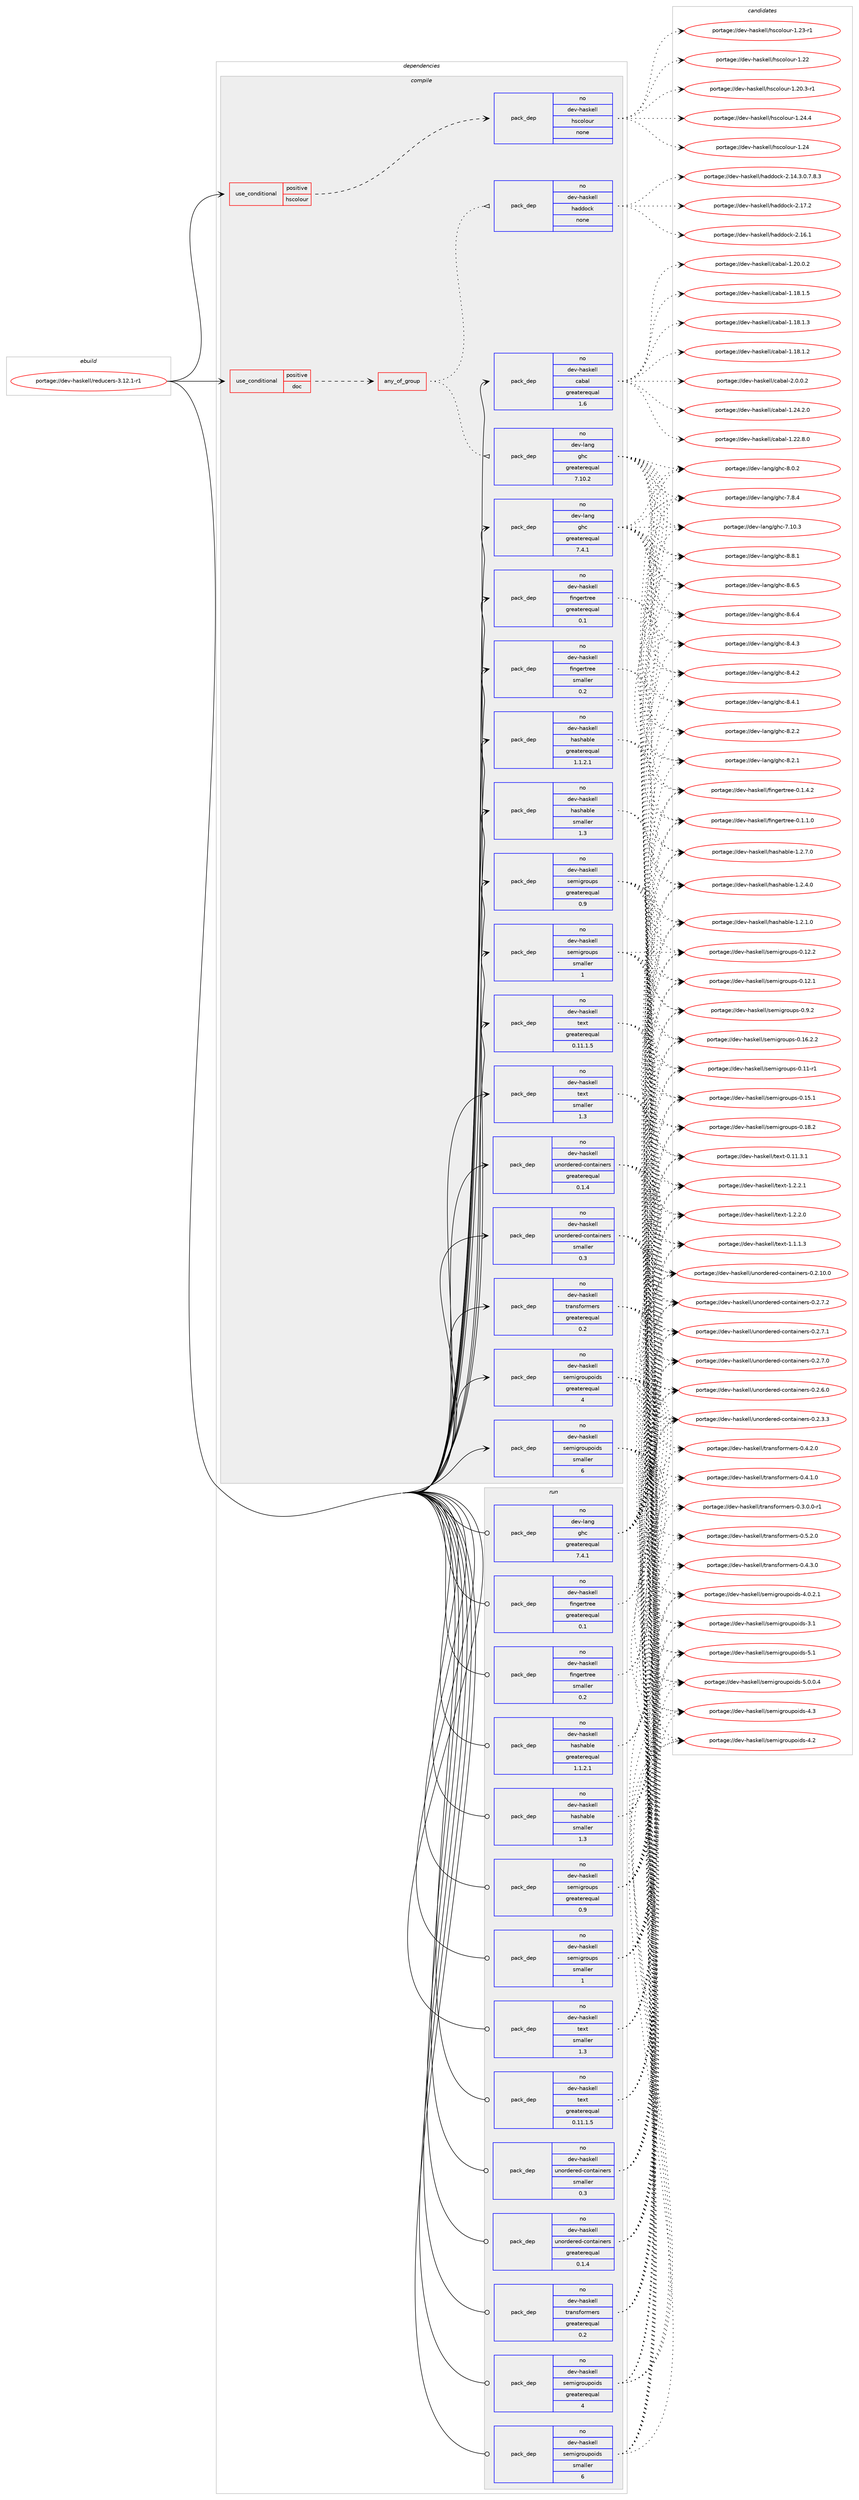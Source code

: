digraph prolog {

# *************
# Graph options
# *************

newrank=true;
concentrate=true;
compound=true;
graph [rankdir=LR,fontname=Helvetica,fontsize=10,ranksep=1.5];#, ranksep=2.5, nodesep=0.2];
edge  [arrowhead=vee];
node  [fontname=Helvetica,fontsize=10];

# **********
# The ebuild
# **********

subgraph cluster_leftcol {
color=gray;
rank=same;
label=<<i>ebuild</i>>;
id [label="portage://dev-haskell/reducers-3.12.1-r1", color=red, width=4, href="../dev-haskell/reducers-3.12.1-r1.svg"];
}

# ****************
# The dependencies
# ****************

subgraph cluster_midcol {
color=gray;
label=<<i>dependencies</i>>;
subgraph cluster_compile {
fillcolor="#eeeeee";
style=filled;
label=<<i>compile</i>>;
subgraph cond132032 {
dependency547064 [label=<<TABLE BORDER="0" CELLBORDER="1" CELLSPACING="0" CELLPADDING="4"><TR><TD ROWSPAN="3" CELLPADDING="10">use_conditional</TD></TR><TR><TD>positive</TD></TR><TR><TD>doc</TD></TR></TABLE>>, shape=none, color=red];
subgraph any5848 {
dependency547065 [label=<<TABLE BORDER="0" CELLBORDER="1" CELLSPACING="0" CELLPADDING="4"><TR><TD CELLPADDING="10">any_of_group</TD></TR></TABLE>>, shape=none, color=red];subgraph pack408947 {
dependency547066 [label=<<TABLE BORDER="0" CELLBORDER="1" CELLSPACING="0" CELLPADDING="4" WIDTH="220"><TR><TD ROWSPAN="6" CELLPADDING="30">pack_dep</TD></TR><TR><TD WIDTH="110">no</TD></TR><TR><TD>dev-haskell</TD></TR><TR><TD>haddock</TD></TR><TR><TD>none</TD></TR><TR><TD></TD></TR></TABLE>>, shape=none, color=blue];
}
dependency547065:e -> dependency547066:w [weight=20,style="dotted",arrowhead="oinv"];
subgraph pack408948 {
dependency547067 [label=<<TABLE BORDER="0" CELLBORDER="1" CELLSPACING="0" CELLPADDING="4" WIDTH="220"><TR><TD ROWSPAN="6" CELLPADDING="30">pack_dep</TD></TR><TR><TD WIDTH="110">no</TD></TR><TR><TD>dev-lang</TD></TR><TR><TD>ghc</TD></TR><TR><TD>greaterequal</TD></TR><TR><TD>7.10.2</TD></TR></TABLE>>, shape=none, color=blue];
}
dependency547065:e -> dependency547067:w [weight=20,style="dotted",arrowhead="oinv"];
}
dependency547064:e -> dependency547065:w [weight=20,style="dashed",arrowhead="vee"];
}
id:e -> dependency547064:w [weight=20,style="solid",arrowhead="vee"];
subgraph cond132033 {
dependency547068 [label=<<TABLE BORDER="0" CELLBORDER="1" CELLSPACING="0" CELLPADDING="4"><TR><TD ROWSPAN="3" CELLPADDING="10">use_conditional</TD></TR><TR><TD>positive</TD></TR><TR><TD>hscolour</TD></TR></TABLE>>, shape=none, color=red];
subgraph pack408949 {
dependency547069 [label=<<TABLE BORDER="0" CELLBORDER="1" CELLSPACING="0" CELLPADDING="4" WIDTH="220"><TR><TD ROWSPAN="6" CELLPADDING="30">pack_dep</TD></TR><TR><TD WIDTH="110">no</TD></TR><TR><TD>dev-haskell</TD></TR><TR><TD>hscolour</TD></TR><TR><TD>none</TD></TR><TR><TD></TD></TR></TABLE>>, shape=none, color=blue];
}
dependency547068:e -> dependency547069:w [weight=20,style="dashed",arrowhead="vee"];
}
id:e -> dependency547068:w [weight=20,style="solid",arrowhead="vee"];
subgraph pack408950 {
dependency547070 [label=<<TABLE BORDER="0" CELLBORDER="1" CELLSPACING="0" CELLPADDING="4" WIDTH="220"><TR><TD ROWSPAN="6" CELLPADDING="30">pack_dep</TD></TR><TR><TD WIDTH="110">no</TD></TR><TR><TD>dev-haskell</TD></TR><TR><TD>cabal</TD></TR><TR><TD>greaterequal</TD></TR><TR><TD>1.6</TD></TR></TABLE>>, shape=none, color=blue];
}
id:e -> dependency547070:w [weight=20,style="solid",arrowhead="vee"];
subgraph pack408951 {
dependency547071 [label=<<TABLE BORDER="0" CELLBORDER="1" CELLSPACING="0" CELLPADDING="4" WIDTH="220"><TR><TD ROWSPAN="6" CELLPADDING="30">pack_dep</TD></TR><TR><TD WIDTH="110">no</TD></TR><TR><TD>dev-haskell</TD></TR><TR><TD>fingertree</TD></TR><TR><TD>greaterequal</TD></TR><TR><TD>0.1</TD></TR></TABLE>>, shape=none, color=blue];
}
id:e -> dependency547071:w [weight=20,style="solid",arrowhead="vee"];
subgraph pack408952 {
dependency547072 [label=<<TABLE BORDER="0" CELLBORDER="1" CELLSPACING="0" CELLPADDING="4" WIDTH="220"><TR><TD ROWSPAN="6" CELLPADDING="30">pack_dep</TD></TR><TR><TD WIDTH="110">no</TD></TR><TR><TD>dev-haskell</TD></TR><TR><TD>fingertree</TD></TR><TR><TD>smaller</TD></TR><TR><TD>0.2</TD></TR></TABLE>>, shape=none, color=blue];
}
id:e -> dependency547072:w [weight=20,style="solid",arrowhead="vee"];
subgraph pack408953 {
dependency547073 [label=<<TABLE BORDER="0" CELLBORDER="1" CELLSPACING="0" CELLPADDING="4" WIDTH="220"><TR><TD ROWSPAN="6" CELLPADDING="30">pack_dep</TD></TR><TR><TD WIDTH="110">no</TD></TR><TR><TD>dev-haskell</TD></TR><TR><TD>hashable</TD></TR><TR><TD>greaterequal</TD></TR><TR><TD>1.1.2.1</TD></TR></TABLE>>, shape=none, color=blue];
}
id:e -> dependency547073:w [weight=20,style="solid",arrowhead="vee"];
subgraph pack408954 {
dependency547074 [label=<<TABLE BORDER="0" CELLBORDER="1" CELLSPACING="0" CELLPADDING="4" WIDTH="220"><TR><TD ROWSPAN="6" CELLPADDING="30">pack_dep</TD></TR><TR><TD WIDTH="110">no</TD></TR><TR><TD>dev-haskell</TD></TR><TR><TD>hashable</TD></TR><TR><TD>smaller</TD></TR><TR><TD>1.3</TD></TR></TABLE>>, shape=none, color=blue];
}
id:e -> dependency547074:w [weight=20,style="solid",arrowhead="vee"];
subgraph pack408955 {
dependency547075 [label=<<TABLE BORDER="0" CELLBORDER="1" CELLSPACING="0" CELLPADDING="4" WIDTH="220"><TR><TD ROWSPAN="6" CELLPADDING="30">pack_dep</TD></TR><TR><TD WIDTH="110">no</TD></TR><TR><TD>dev-haskell</TD></TR><TR><TD>semigroupoids</TD></TR><TR><TD>greaterequal</TD></TR><TR><TD>4</TD></TR></TABLE>>, shape=none, color=blue];
}
id:e -> dependency547075:w [weight=20,style="solid",arrowhead="vee"];
subgraph pack408956 {
dependency547076 [label=<<TABLE BORDER="0" CELLBORDER="1" CELLSPACING="0" CELLPADDING="4" WIDTH="220"><TR><TD ROWSPAN="6" CELLPADDING="30">pack_dep</TD></TR><TR><TD WIDTH="110">no</TD></TR><TR><TD>dev-haskell</TD></TR><TR><TD>semigroupoids</TD></TR><TR><TD>smaller</TD></TR><TR><TD>6</TD></TR></TABLE>>, shape=none, color=blue];
}
id:e -> dependency547076:w [weight=20,style="solid",arrowhead="vee"];
subgraph pack408957 {
dependency547077 [label=<<TABLE BORDER="0" CELLBORDER="1" CELLSPACING="0" CELLPADDING="4" WIDTH="220"><TR><TD ROWSPAN="6" CELLPADDING="30">pack_dep</TD></TR><TR><TD WIDTH="110">no</TD></TR><TR><TD>dev-haskell</TD></TR><TR><TD>semigroups</TD></TR><TR><TD>greaterequal</TD></TR><TR><TD>0.9</TD></TR></TABLE>>, shape=none, color=blue];
}
id:e -> dependency547077:w [weight=20,style="solid",arrowhead="vee"];
subgraph pack408958 {
dependency547078 [label=<<TABLE BORDER="0" CELLBORDER="1" CELLSPACING="0" CELLPADDING="4" WIDTH="220"><TR><TD ROWSPAN="6" CELLPADDING="30">pack_dep</TD></TR><TR><TD WIDTH="110">no</TD></TR><TR><TD>dev-haskell</TD></TR><TR><TD>semigroups</TD></TR><TR><TD>smaller</TD></TR><TR><TD>1</TD></TR></TABLE>>, shape=none, color=blue];
}
id:e -> dependency547078:w [weight=20,style="solid",arrowhead="vee"];
subgraph pack408959 {
dependency547079 [label=<<TABLE BORDER="0" CELLBORDER="1" CELLSPACING="0" CELLPADDING="4" WIDTH="220"><TR><TD ROWSPAN="6" CELLPADDING="30">pack_dep</TD></TR><TR><TD WIDTH="110">no</TD></TR><TR><TD>dev-haskell</TD></TR><TR><TD>text</TD></TR><TR><TD>greaterequal</TD></TR><TR><TD>0.11.1.5</TD></TR></TABLE>>, shape=none, color=blue];
}
id:e -> dependency547079:w [weight=20,style="solid",arrowhead="vee"];
subgraph pack408960 {
dependency547080 [label=<<TABLE BORDER="0" CELLBORDER="1" CELLSPACING="0" CELLPADDING="4" WIDTH="220"><TR><TD ROWSPAN="6" CELLPADDING="30">pack_dep</TD></TR><TR><TD WIDTH="110">no</TD></TR><TR><TD>dev-haskell</TD></TR><TR><TD>text</TD></TR><TR><TD>smaller</TD></TR><TR><TD>1.3</TD></TR></TABLE>>, shape=none, color=blue];
}
id:e -> dependency547080:w [weight=20,style="solid",arrowhead="vee"];
subgraph pack408961 {
dependency547081 [label=<<TABLE BORDER="0" CELLBORDER="1" CELLSPACING="0" CELLPADDING="4" WIDTH="220"><TR><TD ROWSPAN="6" CELLPADDING="30">pack_dep</TD></TR><TR><TD WIDTH="110">no</TD></TR><TR><TD>dev-haskell</TD></TR><TR><TD>transformers</TD></TR><TR><TD>greaterequal</TD></TR><TR><TD>0.2</TD></TR></TABLE>>, shape=none, color=blue];
}
id:e -> dependency547081:w [weight=20,style="solid",arrowhead="vee"];
subgraph pack408962 {
dependency547082 [label=<<TABLE BORDER="0" CELLBORDER="1" CELLSPACING="0" CELLPADDING="4" WIDTH="220"><TR><TD ROWSPAN="6" CELLPADDING="30">pack_dep</TD></TR><TR><TD WIDTH="110">no</TD></TR><TR><TD>dev-haskell</TD></TR><TR><TD>unordered-containers</TD></TR><TR><TD>greaterequal</TD></TR><TR><TD>0.1.4</TD></TR></TABLE>>, shape=none, color=blue];
}
id:e -> dependency547082:w [weight=20,style="solid",arrowhead="vee"];
subgraph pack408963 {
dependency547083 [label=<<TABLE BORDER="0" CELLBORDER="1" CELLSPACING="0" CELLPADDING="4" WIDTH="220"><TR><TD ROWSPAN="6" CELLPADDING="30">pack_dep</TD></TR><TR><TD WIDTH="110">no</TD></TR><TR><TD>dev-haskell</TD></TR><TR><TD>unordered-containers</TD></TR><TR><TD>smaller</TD></TR><TR><TD>0.3</TD></TR></TABLE>>, shape=none, color=blue];
}
id:e -> dependency547083:w [weight=20,style="solid",arrowhead="vee"];
subgraph pack408964 {
dependency547084 [label=<<TABLE BORDER="0" CELLBORDER="1" CELLSPACING="0" CELLPADDING="4" WIDTH="220"><TR><TD ROWSPAN="6" CELLPADDING="30">pack_dep</TD></TR><TR><TD WIDTH="110">no</TD></TR><TR><TD>dev-lang</TD></TR><TR><TD>ghc</TD></TR><TR><TD>greaterequal</TD></TR><TR><TD>7.4.1</TD></TR></TABLE>>, shape=none, color=blue];
}
id:e -> dependency547084:w [weight=20,style="solid",arrowhead="vee"];
}
subgraph cluster_compileandrun {
fillcolor="#eeeeee";
style=filled;
label=<<i>compile and run</i>>;
}
subgraph cluster_run {
fillcolor="#eeeeee";
style=filled;
label=<<i>run</i>>;
subgraph pack408965 {
dependency547085 [label=<<TABLE BORDER="0" CELLBORDER="1" CELLSPACING="0" CELLPADDING="4" WIDTH="220"><TR><TD ROWSPAN="6" CELLPADDING="30">pack_dep</TD></TR><TR><TD WIDTH="110">no</TD></TR><TR><TD>dev-haskell</TD></TR><TR><TD>fingertree</TD></TR><TR><TD>greaterequal</TD></TR><TR><TD>0.1</TD></TR></TABLE>>, shape=none, color=blue];
}
id:e -> dependency547085:w [weight=20,style="solid",arrowhead="odot"];
subgraph pack408966 {
dependency547086 [label=<<TABLE BORDER="0" CELLBORDER="1" CELLSPACING="0" CELLPADDING="4" WIDTH="220"><TR><TD ROWSPAN="6" CELLPADDING="30">pack_dep</TD></TR><TR><TD WIDTH="110">no</TD></TR><TR><TD>dev-haskell</TD></TR><TR><TD>fingertree</TD></TR><TR><TD>smaller</TD></TR><TR><TD>0.2</TD></TR></TABLE>>, shape=none, color=blue];
}
id:e -> dependency547086:w [weight=20,style="solid",arrowhead="odot"];
subgraph pack408967 {
dependency547087 [label=<<TABLE BORDER="0" CELLBORDER="1" CELLSPACING="0" CELLPADDING="4" WIDTH="220"><TR><TD ROWSPAN="6" CELLPADDING="30">pack_dep</TD></TR><TR><TD WIDTH="110">no</TD></TR><TR><TD>dev-haskell</TD></TR><TR><TD>hashable</TD></TR><TR><TD>greaterequal</TD></TR><TR><TD>1.1.2.1</TD></TR></TABLE>>, shape=none, color=blue];
}
id:e -> dependency547087:w [weight=20,style="solid",arrowhead="odot"];
subgraph pack408968 {
dependency547088 [label=<<TABLE BORDER="0" CELLBORDER="1" CELLSPACING="0" CELLPADDING="4" WIDTH="220"><TR><TD ROWSPAN="6" CELLPADDING="30">pack_dep</TD></TR><TR><TD WIDTH="110">no</TD></TR><TR><TD>dev-haskell</TD></TR><TR><TD>hashable</TD></TR><TR><TD>smaller</TD></TR><TR><TD>1.3</TD></TR></TABLE>>, shape=none, color=blue];
}
id:e -> dependency547088:w [weight=20,style="solid",arrowhead="odot"];
subgraph pack408969 {
dependency547089 [label=<<TABLE BORDER="0" CELLBORDER="1" CELLSPACING="0" CELLPADDING="4" WIDTH="220"><TR><TD ROWSPAN="6" CELLPADDING="30">pack_dep</TD></TR><TR><TD WIDTH="110">no</TD></TR><TR><TD>dev-haskell</TD></TR><TR><TD>semigroupoids</TD></TR><TR><TD>greaterequal</TD></TR><TR><TD>4</TD></TR></TABLE>>, shape=none, color=blue];
}
id:e -> dependency547089:w [weight=20,style="solid",arrowhead="odot"];
subgraph pack408970 {
dependency547090 [label=<<TABLE BORDER="0" CELLBORDER="1" CELLSPACING="0" CELLPADDING="4" WIDTH="220"><TR><TD ROWSPAN="6" CELLPADDING="30">pack_dep</TD></TR><TR><TD WIDTH="110">no</TD></TR><TR><TD>dev-haskell</TD></TR><TR><TD>semigroupoids</TD></TR><TR><TD>smaller</TD></TR><TR><TD>6</TD></TR></TABLE>>, shape=none, color=blue];
}
id:e -> dependency547090:w [weight=20,style="solid",arrowhead="odot"];
subgraph pack408971 {
dependency547091 [label=<<TABLE BORDER="0" CELLBORDER="1" CELLSPACING="0" CELLPADDING="4" WIDTH="220"><TR><TD ROWSPAN="6" CELLPADDING="30">pack_dep</TD></TR><TR><TD WIDTH="110">no</TD></TR><TR><TD>dev-haskell</TD></TR><TR><TD>semigroups</TD></TR><TR><TD>greaterequal</TD></TR><TR><TD>0.9</TD></TR></TABLE>>, shape=none, color=blue];
}
id:e -> dependency547091:w [weight=20,style="solid",arrowhead="odot"];
subgraph pack408972 {
dependency547092 [label=<<TABLE BORDER="0" CELLBORDER="1" CELLSPACING="0" CELLPADDING="4" WIDTH="220"><TR><TD ROWSPAN="6" CELLPADDING="30">pack_dep</TD></TR><TR><TD WIDTH="110">no</TD></TR><TR><TD>dev-haskell</TD></TR><TR><TD>semigroups</TD></TR><TR><TD>smaller</TD></TR><TR><TD>1</TD></TR></TABLE>>, shape=none, color=blue];
}
id:e -> dependency547092:w [weight=20,style="solid",arrowhead="odot"];
subgraph pack408973 {
dependency547093 [label=<<TABLE BORDER="0" CELLBORDER="1" CELLSPACING="0" CELLPADDING="4" WIDTH="220"><TR><TD ROWSPAN="6" CELLPADDING="30">pack_dep</TD></TR><TR><TD WIDTH="110">no</TD></TR><TR><TD>dev-haskell</TD></TR><TR><TD>text</TD></TR><TR><TD>greaterequal</TD></TR><TR><TD>0.11.1.5</TD></TR></TABLE>>, shape=none, color=blue];
}
id:e -> dependency547093:w [weight=20,style="solid",arrowhead="odot"];
subgraph pack408974 {
dependency547094 [label=<<TABLE BORDER="0" CELLBORDER="1" CELLSPACING="0" CELLPADDING="4" WIDTH="220"><TR><TD ROWSPAN="6" CELLPADDING="30">pack_dep</TD></TR><TR><TD WIDTH="110">no</TD></TR><TR><TD>dev-haskell</TD></TR><TR><TD>text</TD></TR><TR><TD>smaller</TD></TR><TR><TD>1.3</TD></TR></TABLE>>, shape=none, color=blue];
}
id:e -> dependency547094:w [weight=20,style="solid",arrowhead="odot"];
subgraph pack408975 {
dependency547095 [label=<<TABLE BORDER="0" CELLBORDER="1" CELLSPACING="0" CELLPADDING="4" WIDTH="220"><TR><TD ROWSPAN="6" CELLPADDING="30">pack_dep</TD></TR><TR><TD WIDTH="110">no</TD></TR><TR><TD>dev-haskell</TD></TR><TR><TD>transformers</TD></TR><TR><TD>greaterequal</TD></TR><TR><TD>0.2</TD></TR></TABLE>>, shape=none, color=blue];
}
id:e -> dependency547095:w [weight=20,style="solid",arrowhead="odot"];
subgraph pack408976 {
dependency547096 [label=<<TABLE BORDER="0" CELLBORDER="1" CELLSPACING="0" CELLPADDING="4" WIDTH="220"><TR><TD ROWSPAN="6" CELLPADDING="30">pack_dep</TD></TR><TR><TD WIDTH="110">no</TD></TR><TR><TD>dev-haskell</TD></TR><TR><TD>unordered-containers</TD></TR><TR><TD>greaterequal</TD></TR><TR><TD>0.1.4</TD></TR></TABLE>>, shape=none, color=blue];
}
id:e -> dependency547096:w [weight=20,style="solid",arrowhead="odot"];
subgraph pack408977 {
dependency547097 [label=<<TABLE BORDER="0" CELLBORDER="1" CELLSPACING="0" CELLPADDING="4" WIDTH="220"><TR><TD ROWSPAN="6" CELLPADDING="30">pack_dep</TD></TR><TR><TD WIDTH="110">no</TD></TR><TR><TD>dev-haskell</TD></TR><TR><TD>unordered-containers</TD></TR><TR><TD>smaller</TD></TR><TR><TD>0.3</TD></TR></TABLE>>, shape=none, color=blue];
}
id:e -> dependency547097:w [weight=20,style="solid",arrowhead="odot"];
subgraph pack408978 {
dependency547098 [label=<<TABLE BORDER="0" CELLBORDER="1" CELLSPACING="0" CELLPADDING="4" WIDTH="220"><TR><TD ROWSPAN="6" CELLPADDING="30">pack_dep</TD></TR><TR><TD WIDTH="110">no</TD></TR><TR><TD>dev-lang</TD></TR><TR><TD>ghc</TD></TR><TR><TD>greaterequal</TD></TR><TR><TD>7.4.1</TD></TR></TABLE>>, shape=none, color=blue];
}
id:e -> dependency547098:w [weight=20,style="solid",arrowhead="odot"];
}
}

# **************
# The candidates
# **************

subgraph cluster_choices {
rank=same;
color=gray;
label=<<i>candidates</i>>;

subgraph choice408947 {
color=black;
nodesep=1;
choice100101118451049711510710110810847104971001001119910745504649554650 [label="portage://dev-haskell/haddock-2.17.2", color=red, width=4,href="../dev-haskell/haddock-2.17.2.svg"];
choice100101118451049711510710110810847104971001001119910745504649544649 [label="portage://dev-haskell/haddock-2.16.1", color=red, width=4,href="../dev-haskell/haddock-2.16.1.svg"];
choice1001011184510497115107101108108471049710010011199107455046495246514648465546564651 [label="portage://dev-haskell/haddock-2.14.3.0.7.8.3", color=red, width=4,href="../dev-haskell/haddock-2.14.3.0.7.8.3.svg"];
dependency547066:e -> choice100101118451049711510710110810847104971001001119910745504649554650:w [style=dotted,weight="100"];
dependency547066:e -> choice100101118451049711510710110810847104971001001119910745504649544649:w [style=dotted,weight="100"];
dependency547066:e -> choice1001011184510497115107101108108471049710010011199107455046495246514648465546564651:w [style=dotted,weight="100"];
}
subgraph choice408948 {
color=black;
nodesep=1;
choice10010111845108971101034710310499455646564649 [label="portage://dev-lang/ghc-8.8.1", color=red, width=4,href="../dev-lang/ghc-8.8.1.svg"];
choice10010111845108971101034710310499455646544653 [label="portage://dev-lang/ghc-8.6.5", color=red, width=4,href="../dev-lang/ghc-8.6.5.svg"];
choice10010111845108971101034710310499455646544652 [label="portage://dev-lang/ghc-8.6.4", color=red, width=4,href="../dev-lang/ghc-8.6.4.svg"];
choice10010111845108971101034710310499455646524651 [label="portage://dev-lang/ghc-8.4.3", color=red, width=4,href="../dev-lang/ghc-8.4.3.svg"];
choice10010111845108971101034710310499455646524650 [label="portage://dev-lang/ghc-8.4.2", color=red, width=4,href="../dev-lang/ghc-8.4.2.svg"];
choice10010111845108971101034710310499455646524649 [label="portage://dev-lang/ghc-8.4.1", color=red, width=4,href="../dev-lang/ghc-8.4.1.svg"];
choice10010111845108971101034710310499455646504650 [label="portage://dev-lang/ghc-8.2.2", color=red, width=4,href="../dev-lang/ghc-8.2.2.svg"];
choice10010111845108971101034710310499455646504649 [label="portage://dev-lang/ghc-8.2.1", color=red, width=4,href="../dev-lang/ghc-8.2.1.svg"];
choice10010111845108971101034710310499455646484650 [label="portage://dev-lang/ghc-8.0.2", color=red, width=4,href="../dev-lang/ghc-8.0.2.svg"];
choice10010111845108971101034710310499455546564652 [label="portage://dev-lang/ghc-7.8.4", color=red, width=4,href="../dev-lang/ghc-7.8.4.svg"];
choice1001011184510897110103471031049945554649484651 [label="portage://dev-lang/ghc-7.10.3", color=red, width=4,href="../dev-lang/ghc-7.10.3.svg"];
dependency547067:e -> choice10010111845108971101034710310499455646564649:w [style=dotted,weight="100"];
dependency547067:e -> choice10010111845108971101034710310499455646544653:w [style=dotted,weight="100"];
dependency547067:e -> choice10010111845108971101034710310499455646544652:w [style=dotted,weight="100"];
dependency547067:e -> choice10010111845108971101034710310499455646524651:w [style=dotted,weight="100"];
dependency547067:e -> choice10010111845108971101034710310499455646524650:w [style=dotted,weight="100"];
dependency547067:e -> choice10010111845108971101034710310499455646524649:w [style=dotted,weight="100"];
dependency547067:e -> choice10010111845108971101034710310499455646504650:w [style=dotted,weight="100"];
dependency547067:e -> choice10010111845108971101034710310499455646504649:w [style=dotted,weight="100"];
dependency547067:e -> choice10010111845108971101034710310499455646484650:w [style=dotted,weight="100"];
dependency547067:e -> choice10010111845108971101034710310499455546564652:w [style=dotted,weight="100"];
dependency547067:e -> choice1001011184510897110103471031049945554649484651:w [style=dotted,weight="100"];
}
subgraph choice408949 {
color=black;
nodesep=1;
choice1001011184510497115107101108108471041159911110811111711445494650524652 [label="portage://dev-haskell/hscolour-1.24.4", color=red, width=4,href="../dev-haskell/hscolour-1.24.4.svg"];
choice100101118451049711510710110810847104115991111081111171144549465052 [label="portage://dev-haskell/hscolour-1.24", color=red, width=4,href="../dev-haskell/hscolour-1.24.svg"];
choice1001011184510497115107101108108471041159911110811111711445494650514511449 [label="portage://dev-haskell/hscolour-1.23-r1", color=red, width=4,href="../dev-haskell/hscolour-1.23-r1.svg"];
choice100101118451049711510710110810847104115991111081111171144549465050 [label="portage://dev-haskell/hscolour-1.22", color=red, width=4,href="../dev-haskell/hscolour-1.22.svg"];
choice10010111845104971151071011081084710411599111108111117114454946504846514511449 [label="portage://dev-haskell/hscolour-1.20.3-r1", color=red, width=4,href="../dev-haskell/hscolour-1.20.3-r1.svg"];
dependency547069:e -> choice1001011184510497115107101108108471041159911110811111711445494650524652:w [style=dotted,weight="100"];
dependency547069:e -> choice100101118451049711510710110810847104115991111081111171144549465052:w [style=dotted,weight="100"];
dependency547069:e -> choice1001011184510497115107101108108471041159911110811111711445494650514511449:w [style=dotted,weight="100"];
dependency547069:e -> choice100101118451049711510710110810847104115991111081111171144549465050:w [style=dotted,weight="100"];
dependency547069:e -> choice10010111845104971151071011081084710411599111108111117114454946504846514511449:w [style=dotted,weight="100"];
}
subgraph choice408950 {
color=black;
nodesep=1;
choice100101118451049711510710110810847999798971084550464846484650 [label="portage://dev-haskell/cabal-2.0.0.2", color=red, width=4,href="../dev-haskell/cabal-2.0.0.2.svg"];
choice10010111845104971151071011081084799979897108454946505246504648 [label="portage://dev-haskell/cabal-1.24.2.0", color=red, width=4,href="../dev-haskell/cabal-1.24.2.0.svg"];
choice10010111845104971151071011081084799979897108454946505046564648 [label="portage://dev-haskell/cabal-1.22.8.0", color=red, width=4,href="../dev-haskell/cabal-1.22.8.0.svg"];
choice10010111845104971151071011081084799979897108454946504846484650 [label="portage://dev-haskell/cabal-1.20.0.2", color=red, width=4,href="../dev-haskell/cabal-1.20.0.2.svg"];
choice10010111845104971151071011081084799979897108454946495646494653 [label="portage://dev-haskell/cabal-1.18.1.5", color=red, width=4,href="../dev-haskell/cabal-1.18.1.5.svg"];
choice10010111845104971151071011081084799979897108454946495646494651 [label="portage://dev-haskell/cabal-1.18.1.3", color=red, width=4,href="../dev-haskell/cabal-1.18.1.3.svg"];
choice10010111845104971151071011081084799979897108454946495646494650 [label="portage://dev-haskell/cabal-1.18.1.2", color=red, width=4,href="../dev-haskell/cabal-1.18.1.2.svg"];
dependency547070:e -> choice100101118451049711510710110810847999798971084550464846484650:w [style=dotted,weight="100"];
dependency547070:e -> choice10010111845104971151071011081084799979897108454946505246504648:w [style=dotted,weight="100"];
dependency547070:e -> choice10010111845104971151071011081084799979897108454946505046564648:w [style=dotted,weight="100"];
dependency547070:e -> choice10010111845104971151071011081084799979897108454946504846484650:w [style=dotted,weight="100"];
dependency547070:e -> choice10010111845104971151071011081084799979897108454946495646494653:w [style=dotted,weight="100"];
dependency547070:e -> choice10010111845104971151071011081084799979897108454946495646494651:w [style=dotted,weight="100"];
dependency547070:e -> choice10010111845104971151071011081084799979897108454946495646494650:w [style=dotted,weight="100"];
}
subgraph choice408951 {
color=black;
nodesep=1;
choice1001011184510497115107101108108471021051101031011141161141011014548464946524650 [label="portage://dev-haskell/fingertree-0.1.4.2", color=red, width=4,href="../dev-haskell/fingertree-0.1.4.2.svg"];
choice1001011184510497115107101108108471021051101031011141161141011014548464946494648 [label="portage://dev-haskell/fingertree-0.1.1.0", color=red, width=4,href="../dev-haskell/fingertree-0.1.1.0.svg"];
dependency547071:e -> choice1001011184510497115107101108108471021051101031011141161141011014548464946524650:w [style=dotted,weight="100"];
dependency547071:e -> choice1001011184510497115107101108108471021051101031011141161141011014548464946494648:w [style=dotted,weight="100"];
}
subgraph choice408952 {
color=black;
nodesep=1;
choice1001011184510497115107101108108471021051101031011141161141011014548464946524650 [label="portage://dev-haskell/fingertree-0.1.4.2", color=red, width=4,href="../dev-haskell/fingertree-0.1.4.2.svg"];
choice1001011184510497115107101108108471021051101031011141161141011014548464946494648 [label="portage://dev-haskell/fingertree-0.1.1.0", color=red, width=4,href="../dev-haskell/fingertree-0.1.1.0.svg"];
dependency547072:e -> choice1001011184510497115107101108108471021051101031011141161141011014548464946524650:w [style=dotted,weight="100"];
dependency547072:e -> choice1001011184510497115107101108108471021051101031011141161141011014548464946494648:w [style=dotted,weight="100"];
}
subgraph choice408953 {
color=black;
nodesep=1;
choice1001011184510497115107101108108471049711510497981081014549465046554648 [label="portage://dev-haskell/hashable-1.2.7.0", color=red, width=4,href="../dev-haskell/hashable-1.2.7.0.svg"];
choice1001011184510497115107101108108471049711510497981081014549465046524648 [label="portage://dev-haskell/hashable-1.2.4.0", color=red, width=4,href="../dev-haskell/hashable-1.2.4.0.svg"];
choice1001011184510497115107101108108471049711510497981081014549465046494648 [label="portage://dev-haskell/hashable-1.2.1.0", color=red, width=4,href="../dev-haskell/hashable-1.2.1.0.svg"];
dependency547073:e -> choice1001011184510497115107101108108471049711510497981081014549465046554648:w [style=dotted,weight="100"];
dependency547073:e -> choice1001011184510497115107101108108471049711510497981081014549465046524648:w [style=dotted,weight="100"];
dependency547073:e -> choice1001011184510497115107101108108471049711510497981081014549465046494648:w [style=dotted,weight="100"];
}
subgraph choice408954 {
color=black;
nodesep=1;
choice1001011184510497115107101108108471049711510497981081014549465046554648 [label="portage://dev-haskell/hashable-1.2.7.0", color=red, width=4,href="../dev-haskell/hashable-1.2.7.0.svg"];
choice1001011184510497115107101108108471049711510497981081014549465046524648 [label="portage://dev-haskell/hashable-1.2.4.0", color=red, width=4,href="../dev-haskell/hashable-1.2.4.0.svg"];
choice1001011184510497115107101108108471049711510497981081014549465046494648 [label="portage://dev-haskell/hashable-1.2.1.0", color=red, width=4,href="../dev-haskell/hashable-1.2.1.0.svg"];
dependency547074:e -> choice1001011184510497115107101108108471049711510497981081014549465046554648:w [style=dotted,weight="100"];
dependency547074:e -> choice1001011184510497115107101108108471049711510497981081014549465046524648:w [style=dotted,weight="100"];
dependency547074:e -> choice1001011184510497115107101108108471049711510497981081014549465046494648:w [style=dotted,weight="100"];
}
subgraph choice408955 {
color=black;
nodesep=1;
choice10010111845104971151071011081084711510110910510311411111711211110510011545534649 [label="portage://dev-haskell/semigroupoids-5.1", color=red, width=4,href="../dev-haskell/semigroupoids-5.1.svg"];
choice1001011184510497115107101108108471151011091051031141111171121111051001154553464846484652 [label="portage://dev-haskell/semigroupoids-5.0.0.4", color=red, width=4,href="../dev-haskell/semigroupoids-5.0.0.4.svg"];
choice10010111845104971151071011081084711510110910510311411111711211110510011545524651 [label="portage://dev-haskell/semigroupoids-4.3", color=red, width=4,href="../dev-haskell/semigroupoids-4.3.svg"];
choice10010111845104971151071011081084711510110910510311411111711211110510011545524650 [label="portage://dev-haskell/semigroupoids-4.2", color=red, width=4,href="../dev-haskell/semigroupoids-4.2.svg"];
choice1001011184510497115107101108108471151011091051031141111171121111051001154552464846504649 [label="portage://dev-haskell/semigroupoids-4.0.2.1", color=red, width=4,href="../dev-haskell/semigroupoids-4.0.2.1.svg"];
choice10010111845104971151071011081084711510110910510311411111711211110510011545514649 [label="portage://dev-haskell/semigroupoids-3.1", color=red, width=4,href="../dev-haskell/semigroupoids-3.1.svg"];
dependency547075:e -> choice10010111845104971151071011081084711510110910510311411111711211110510011545534649:w [style=dotted,weight="100"];
dependency547075:e -> choice1001011184510497115107101108108471151011091051031141111171121111051001154553464846484652:w [style=dotted,weight="100"];
dependency547075:e -> choice10010111845104971151071011081084711510110910510311411111711211110510011545524651:w [style=dotted,weight="100"];
dependency547075:e -> choice10010111845104971151071011081084711510110910510311411111711211110510011545524650:w [style=dotted,weight="100"];
dependency547075:e -> choice1001011184510497115107101108108471151011091051031141111171121111051001154552464846504649:w [style=dotted,weight="100"];
dependency547075:e -> choice10010111845104971151071011081084711510110910510311411111711211110510011545514649:w [style=dotted,weight="100"];
}
subgraph choice408956 {
color=black;
nodesep=1;
choice10010111845104971151071011081084711510110910510311411111711211110510011545534649 [label="portage://dev-haskell/semigroupoids-5.1", color=red, width=4,href="../dev-haskell/semigroupoids-5.1.svg"];
choice1001011184510497115107101108108471151011091051031141111171121111051001154553464846484652 [label="portage://dev-haskell/semigroupoids-5.0.0.4", color=red, width=4,href="../dev-haskell/semigroupoids-5.0.0.4.svg"];
choice10010111845104971151071011081084711510110910510311411111711211110510011545524651 [label="portage://dev-haskell/semigroupoids-4.3", color=red, width=4,href="../dev-haskell/semigroupoids-4.3.svg"];
choice10010111845104971151071011081084711510110910510311411111711211110510011545524650 [label="portage://dev-haskell/semigroupoids-4.2", color=red, width=4,href="../dev-haskell/semigroupoids-4.2.svg"];
choice1001011184510497115107101108108471151011091051031141111171121111051001154552464846504649 [label="portage://dev-haskell/semigroupoids-4.0.2.1", color=red, width=4,href="../dev-haskell/semigroupoids-4.0.2.1.svg"];
choice10010111845104971151071011081084711510110910510311411111711211110510011545514649 [label="portage://dev-haskell/semigroupoids-3.1", color=red, width=4,href="../dev-haskell/semigroupoids-3.1.svg"];
dependency547076:e -> choice10010111845104971151071011081084711510110910510311411111711211110510011545534649:w [style=dotted,weight="100"];
dependency547076:e -> choice1001011184510497115107101108108471151011091051031141111171121111051001154553464846484652:w [style=dotted,weight="100"];
dependency547076:e -> choice10010111845104971151071011081084711510110910510311411111711211110510011545524651:w [style=dotted,weight="100"];
dependency547076:e -> choice10010111845104971151071011081084711510110910510311411111711211110510011545524650:w [style=dotted,weight="100"];
dependency547076:e -> choice1001011184510497115107101108108471151011091051031141111171121111051001154552464846504649:w [style=dotted,weight="100"];
dependency547076:e -> choice10010111845104971151071011081084711510110910510311411111711211110510011545514649:w [style=dotted,weight="100"];
}
subgraph choice408957 {
color=black;
nodesep=1;
choice100101118451049711510710110810847115101109105103114111117112115454846574650 [label="portage://dev-haskell/semigroups-0.9.2", color=red, width=4,href="../dev-haskell/semigroups-0.9.2.svg"];
choice10010111845104971151071011081084711510110910510311411111711211545484649564650 [label="portage://dev-haskell/semigroups-0.18.2", color=red, width=4,href="../dev-haskell/semigroups-0.18.2.svg"];
choice100101118451049711510710110810847115101109105103114111117112115454846495446504650 [label="portage://dev-haskell/semigroups-0.16.2.2", color=red, width=4,href="../dev-haskell/semigroups-0.16.2.2.svg"];
choice10010111845104971151071011081084711510110910510311411111711211545484649534649 [label="portage://dev-haskell/semigroups-0.15.1", color=red, width=4,href="../dev-haskell/semigroups-0.15.1.svg"];
choice10010111845104971151071011081084711510110910510311411111711211545484649504650 [label="portage://dev-haskell/semigroups-0.12.2", color=red, width=4,href="../dev-haskell/semigroups-0.12.2.svg"];
choice10010111845104971151071011081084711510110910510311411111711211545484649504649 [label="portage://dev-haskell/semigroups-0.12.1", color=red, width=4,href="../dev-haskell/semigroups-0.12.1.svg"];
choice10010111845104971151071011081084711510110910510311411111711211545484649494511449 [label="portage://dev-haskell/semigroups-0.11-r1", color=red, width=4,href="../dev-haskell/semigroups-0.11-r1.svg"];
dependency547077:e -> choice100101118451049711510710110810847115101109105103114111117112115454846574650:w [style=dotted,weight="100"];
dependency547077:e -> choice10010111845104971151071011081084711510110910510311411111711211545484649564650:w [style=dotted,weight="100"];
dependency547077:e -> choice100101118451049711510710110810847115101109105103114111117112115454846495446504650:w [style=dotted,weight="100"];
dependency547077:e -> choice10010111845104971151071011081084711510110910510311411111711211545484649534649:w [style=dotted,weight="100"];
dependency547077:e -> choice10010111845104971151071011081084711510110910510311411111711211545484649504650:w [style=dotted,weight="100"];
dependency547077:e -> choice10010111845104971151071011081084711510110910510311411111711211545484649504649:w [style=dotted,weight="100"];
dependency547077:e -> choice10010111845104971151071011081084711510110910510311411111711211545484649494511449:w [style=dotted,weight="100"];
}
subgraph choice408958 {
color=black;
nodesep=1;
choice100101118451049711510710110810847115101109105103114111117112115454846574650 [label="portage://dev-haskell/semigroups-0.9.2", color=red, width=4,href="../dev-haskell/semigroups-0.9.2.svg"];
choice10010111845104971151071011081084711510110910510311411111711211545484649564650 [label="portage://dev-haskell/semigroups-0.18.2", color=red, width=4,href="../dev-haskell/semigroups-0.18.2.svg"];
choice100101118451049711510710110810847115101109105103114111117112115454846495446504650 [label="portage://dev-haskell/semigroups-0.16.2.2", color=red, width=4,href="../dev-haskell/semigroups-0.16.2.2.svg"];
choice10010111845104971151071011081084711510110910510311411111711211545484649534649 [label="portage://dev-haskell/semigroups-0.15.1", color=red, width=4,href="../dev-haskell/semigroups-0.15.1.svg"];
choice10010111845104971151071011081084711510110910510311411111711211545484649504650 [label="portage://dev-haskell/semigroups-0.12.2", color=red, width=4,href="../dev-haskell/semigroups-0.12.2.svg"];
choice10010111845104971151071011081084711510110910510311411111711211545484649504649 [label="portage://dev-haskell/semigroups-0.12.1", color=red, width=4,href="../dev-haskell/semigroups-0.12.1.svg"];
choice10010111845104971151071011081084711510110910510311411111711211545484649494511449 [label="portage://dev-haskell/semigroups-0.11-r1", color=red, width=4,href="../dev-haskell/semigroups-0.11-r1.svg"];
dependency547078:e -> choice100101118451049711510710110810847115101109105103114111117112115454846574650:w [style=dotted,weight="100"];
dependency547078:e -> choice10010111845104971151071011081084711510110910510311411111711211545484649564650:w [style=dotted,weight="100"];
dependency547078:e -> choice100101118451049711510710110810847115101109105103114111117112115454846495446504650:w [style=dotted,weight="100"];
dependency547078:e -> choice10010111845104971151071011081084711510110910510311411111711211545484649534649:w [style=dotted,weight="100"];
dependency547078:e -> choice10010111845104971151071011081084711510110910510311411111711211545484649504650:w [style=dotted,weight="100"];
dependency547078:e -> choice10010111845104971151071011081084711510110910510311411111711211545484649504649:w [style=dotted,weight="100"];
dependency547078:e -> choice10010111845104971151071011081084711510110910510311411111711211545484649494511449:w [style=dotted,weight="100"];
}
subgraph choice408959 {
color=black;
nodesep=1;
choice1001011184510497115107101108108471161011201164549465046504649 [label="portage://dev-haskell/text-1.2.2.1", color=red, width=4,href="../dev-haskell/text-1.2.2.1.svg"];
choice1001011184510497115107101108108471161011201164549465046504648 [label="portage://dev-haskell/text-1.2.2.0", color=red, width=4,href="../dev-haskell/text-1.2.2.0.svg"];
choice1001011184510497115107101108108471161011201164549464946494651 [label="portage://dev-haskell/text-1.1.1.3", color=red, width=4,href="../dev-haskell/text-1.1.1.3.svg"];
choice100101118451049711510710110810847116101120116454846494946514649 [label="portage://dev-haskell/text-0.11.3.1", color=red, width=4,href="../dev-haskell/text-0.11.3.1.svg"];
dependency547079:e -> choice1001011184510497115107101108108471161011201164549465046504649:w [style=dotted,weight="100"];
dependency547079:e -> choice1001011184510497115107101108108471161011201164549465046504648:w [style=dotted,weight="100"];
dependency547079:e -> choice1001011184510497115107101108108471161011201164549464946494651:w [style=dotted,weight="100"];
dependency547079:e -> choice100101118451049711510710110810847116101120116454846494946514649:w [style=dotted,weight="100"];
}
subgraph choice408960 {
color=black;
nodesep=1;
choice1001011184510497115107101108108471161011201164549465046504649 [label="portage://dev-haskell/text-1.2.2.1", color=red, width=4,href="../dev-haskell/text-1.2.2.1.svg"];
choice1001011184510497115107101108108471161011201164549465046504648 [label="portage://dev-haskell/text-1.2.2.0", color=red, width=4,href="../dev-haskell/text-1.2.2.0.svg"];
choice1001011184510497115107101108108471161011201164549464946494651 [label="portage://dev-haskell/text-1.1.1.3", color=red, width=4,href="../dev-haskell/text-1.1.1.3.svg"];
choice100101118451049711510710110810847116101120116454846494946514649 [label="portage://dev-haskell/text-0.11.3.1", color=red, width=4,href="../dev-haskell/text-0.11.3.1.svg"];
dependency547080:e -> choice1001011184510497115107101108108471161011201164549465046504649:w [style=dotted,weight="100"];
dependency547080:e -> choice1001011184510497115107101108108471161011201164549465046504648:w [style=dotted,weight="100"];
dependency547080:e -> choice1001011184510497115107101108108471161011201164549464946494651:w [style=dotted,weight="100"];
dependency547080:e -> choice100101118451049711510710110810847116101120116454846494946514649:w [style=dotted,weight="100"];
}
subgraph choice408961 {
color=black;
nodesep=1;
choice100101118451049711510710110810847116114971101151021111141091011141154548465346504648 [label="portage://dev-haskell/transformers-0.5.2.0", color=red, width=4,href="../dev-haskell/transformers-0.5.2.0.svg"];
choice100101118451049711510710110810847116114971101151021111141091011141154548465246514648 [label="portage://dev-haskell/transformers-0.4.3.0", color=red, width=4,href="../dev-haskell/transformers-0.4.3.0.svg"];
choice100101118451049711510710110810847116114971101151021111141091011141154548465246504648 [label="portage://dev-haskell/transformers-0.4.2.0", color=red, width=4,href="../dev-haskell/transformers-0.4.2.0.svg"];
choice100101118451049711510710110810847116114971101151021111141091011141154548465246494648 [label="portage://dev-haskell/transformers-0.4.1.0", color=red, width=4,href="../dev-haskell/transformers-0.4.1.0.svg"];
choice1001011184510497115107101108108471161149711011510211111410910111411545484651464846484511449 [label="portage://dev-haskell/transformers-0.3.0.0-r1", color=red, width=4,href="../dev-haskell/transformers-0.3.0.0-r1.svg"];
dependency547081:e -> choice100101118451049711510710110810847116114971101151021111141091011141154548465346504648:w [style=dotted,weight="100"];
dependency547081:e -> choice100101118451049711510710110810847116114971101151021111141091011141154548465246514648:w [style=dotted,weight="100"];
dependency547081:e -> choice100101118451049711510710110810847116114971101151021111141091011141154548465246504648:w [style=dotted,weight="100"];
dependency547081:e -> choice100101118451049711510710110810847116114971101151021111141091011141154548465246494648:w [style=dotted,weight="100"];
dependency547081:e -> choice1001011184510497115107101108108471161149711011510211111410910111411545484651464846484511449:w [style=dotted,weight="100"];
}
subgraph choice408962 {
color=black;
nodesep=1;
choice1001011184510497115107101108108471171101111141001011141011004599111110116971051101011141154548465046554650 [label="portage://dev-haskell/unordered-containers-0.2.7.2", color=red, width=4,href="../dev-haskell/unordered-containers-0.2.7.2.svg"];
choice1001011184510497115107101108108471171101111141001011141011004599111110116971051101011141154548465046554649 [label="portage://dev-haskell/unordered-containers-0.2.7.1", color=red, width=4,href="../dev-haskell/unordered-containers-0.2.7.1.svg"];
choice1001011184510497115107101108108471171101111141001011141011004599111110116971051101011141154548465046554648 [label="portage://dev-haskell/unordered-containers-0.2.7.0", color=red, width=4,href="../dev-haskell/unordered-containers-0.2.7.0.svg"];
choice1001011184510497115107101108108471171101111141001011141011004599111110116971051101011141154548465046544648 [label="portage://dev-haskell/unordered-containers-0.2.6.0", color=red, width=4,href="../dev-haskell/unordered-containers-0.2.6.0.svg"];
choice1001011184510497115107101108108471171101111141001011141011004599111110116971051101011141154548465046514651 [label="portage://dev-haskell/unordered-containers-0.2.3.3", color=red, width=4,href="../dev-haskell/unordered-containers-0.2.3.3.svg"];
choice100101118451049711510710110810847117110111114100101114101100459911111011697105110101114115454846504649484648 [label="portage://dev-haskell/unordered-containers-0.2.10.0", color=red, width=4,href="../dev-haskell/unordered-containers-0.2.10.0.svg"];
dependency547082:e -> choice1001011184510497115107101108108471171101111141001011141011004599111110116971051101011141154548465046554650:w [style=dotted,weight="100"];
dependency547082:e -> choice1001011184510497115107101108108471171101111141001011141011004599111110116971051101011141154548465046554649:w [style=dotted,weight="100"];
dependency547082:e -> choice1001011184510497115107101108108471171101111141001011141011004599111110116971051101011141154548465046554648:w [style=dotted,weight="100"];
dependency547082:e -> choice1001011184510497115107101108108471171101111141001011141011004599111110116971051101011141154548465046544648:w [style=dotted,weight="100"];
dependency547082:e -> choice1001011184510497115107101108108471171101111141001011141011004599111110116971051101011141154548465046514651:w [style=dotted,weight="100"];
dependency547082:e -> choice100101118451049711510710110810847117110111114100101114101100459911111011697105110101114115454846504649484648:w [style=dotted,weight="100"];
}
subgraph choice408963 {
color=black;
nodesep=1;
choice1001011184510497115107101108108471171101111141001011141011004599111110116971051101011141154548465046554650 [label="portage://dev-haskell/unordered-containers-0.2.7.2", color=red, width=4,href="../dev-haskell/unordered-containers-0.2.7.2.svg"];
choice1001011184510497115107101108108471171101111141001011141011004599111110116971051101011141154548465046554649 [label="portage://dev-haskell/unordered-containers-0.2.7.1", color=red, width=4,href="../dev-haskell/unordered-containers-0.2.7.1.svg"];
choice1001011184510497115107101108108471171101111141001011141011004599111110116971051101011141154548465046554648 [label="portage://dev-haskell/unordered-containers-0.2.7.0", color=red, width=4,href="../dev-haskell/unordered-containers-0.2.7.0.svg"];
choice1001011184510497115107101108108471171101111141001011141011004599111110116971051101011141154548465046544648 [label="portage://dev-haskell/unordered-containers-0.2.6.0", color=red, width=4,href="../dev-haskell/unordered-containers-0.2.6.0.svg"];
choice1001011184510497115107101108108471171101111141001011141011004599111110116971051101011141154548465046514651 [label="portage://dev-haskell/unordered-containers-0.2.3.3", color=red, width=4,href="../dev-haskell/unordered-containers-0.2.3.3.svg"];
choice100101118451049711510710110810847117110111114100101114101100459911111011697105110101114115454846504649484648 [label="portage://dev-haskell/unordered-containers-0.2.10.0", color=red, width=4,href="../dev-haskell/unordered-containers-0.2.10.0.svg"];
dependency547083:e -> choice1001011184510497115107101108108471171101111141001011141011004599111110116971051101011141154548465046554650:w [style=dotted,weight="100"];
dependency547083:e -> choice1001011184510497115107101108108471171101111141001011141011004599111110116971051101011141154548465046554649:w [style=dotted,weight="100"];
dependency547083:e -> choice1001011184510497115107101108108471171101111141001011141011004599111110116971051101011141154548465046554648:w [style=dotted,weight="100"];
dependency547083:e -> choice1001011184510497115107101108108471171101111141001011141011004599111110116971051101011141154548465046544648:w [style=dotted,weight="100"];
dependency547083:e -> choice1001011184510497115107101108108471171101111141001011141011004599111110116971051101011141154548465046514651:w [style=dotted,weight="100"];
dependency547083:e -> choice100101118451049711510710110810847117110111114100101114101100459911111011697105110101114115454846504649484648:w [style=dotted,weight="100"];
}
subgraph choice408964 {
color=black;
nodesep=1;
choice10010111845108971101034710310499455646564649 [label="portage://dev-lang/ghc-8.8.1", color=red, width=4,href="../dev-lang/ghc-8.8.1.svg"];
choice10010111845108971101034710310499455646544653 [label="portage://dev-lang/ghc-8.6.5", color=red, width=4,href="../dev-lang/ghc-8.6.5.svg"];
choice10010111845108971101034710310499455646544652 [label="portage://dev-lang/ghc-8.6.4", color=red, width=4,href="../dev-lang/ghc-8.6.4.svg"];
choice10010111845108971101034710310499455646524651 [label="portage://dev-lang/ghc-8.4.3", color=red, width=4,href="../dev-lang/ghc-8.4.3.svg"];
choice10010111845108971101034710310499455646524650 [label="portage://dev-lang/ghc-8.4.2", color=red, width=4,href="../dev-lang/ghc-8.4.2.svg"];
choice10010111845108971101034710310499455646524649 [label="portage://dev-lang/ghc-8.4.1", color=red, width=4,href="../dev-lang/ghc-8.4.1.svg"];
choice10010111845108971101034710310499455646504650 [label="portage://dev-lang/ghc-8.2.2", color=red, width=4,href="../dev-lang/ghc-8.2.2.svg"];
choice10010111845108971101034710310499455646504649 [label="portage://dev-lang/ghc-8.2.1", color=red, width=4,href="../dev-lang/ghc-8.2.1.svg"];
choice10010111845108971101034710310499455646484650 [label="portage://dev-lang/ghc-8.0.2", color=red, width=4,href="../dev-lang/ghc-8.0.2.svg"];
choice10010111845108971101034710310499455546564652 [label="portage://dev-lang/ghc-7.8.4", color=red, width=4,href="../dev-lang/ghc-7.8.4.svg"];
choice1001011184510897110103471031049945554649484651 [label="portage://dev-lang/ghc-7.10.3", color=red, width=4,href="../dev-lang/ghc-7.10.3.svg"];
dependency547084:e -> choice10010111845108971101034710310499455646564649:w [style=dotted,weight="100"];
dependency547084:e -> choice10010111845108971101034710310499455646544653:w [style=dotted,weight="100"];
dependency547084:e -> choice10010111845108971101034710310499455646544652:w [style=dotted,weight="100"];
dependency547084:e -> choice10010111845108971101034710310499455646524651:w [style=dotted,weight="100"];
dependency547084:e -> choice10010111845108971101034710310499455646524650:w [style=dotted,weight="100"];
dependency547084:e -> choice10010111845108971101034710310499455646524649:w [style=dotted,weight="100"];
dependency547084:e -> choice10010111845108971101034710310499455646504650:w [style=dotted,weight="100"];
dependency547084:e -> choice10010111845108971101034710310499455646504649:w [style=dotted,weight="100"];
dependency547084:e -> choice10010111845108971101034710310499455646484650:w [style=dotted,weight="100"];
dependency547084:e -> choice10010111845108971101034710310499455546564652:w [style=dotted,weight="100"];
dependency547084:e -> choice1001011184510897110103471031049945554649484651:w [style=dotted,weight="100"];
}
subgraph choice408965 {
color=black;
nodesep=1;
choice1001011184510497115107101108108471021051101031011141161141011014548464946524650 [label="portage://dev-haskell/fingertree-0.1.4.2", color=red, width=4,href="../dev-haskell/fingertree-0.1.4.2.svg"];
choice1001011184510497115107101108108471021051101031011141161141011014548464946494648 [label="portage://dev-haskell/fingertree-0.1.1.0", color=red, width=4,href="../dev-haskell/fingertree-0.1.1.0.svg"];
dependency547085:e -> choice1001011184510497115107101108108471021051101031011141161141011014548464946524650:w [style=dotted,weight="100"];
dependency547085:e -> choice1001011184510497115107101108108471021051101031011141161141011014548464946494648:w [style=dotted,weight="100"];
}
subgraph choice408966 {
color=black;
nodesep=1;
choice1001011184510497115107101108108471021051101031011141161141011014548464946524650 [label="portage://dev-haskell/fingertree-0.1.4.2", color=red, width=4,href="../dev-haskell/fingertree-0.1.4.2.svg"];
choice1001011184510497115107101108108471021051101031011141161141011014548464946494648 [label="portage://dev-haskell/fingertree-0.1.1.0", color=red, width=4,href="../dev-haskell/fingertree-0.1.1.0.svg"];
dependency547086:e -> choice1001011184510497115107101108108471021051101031011141161141011014548464946524650:w [style=dotted,weight="100"];
dependency547086:e -> choice1001011184510497115107101108108471021051101031011141161141011014548464946494648:w [style=dotted,weight="100"];
}
subgraph choice408967 {
color=black;
nodesep=1;
choice1001011184510497115107101108108471049711510497981081014549465046554648 [label="portage://dev-haskell/hashable-1.2.7.0", color=red, width=4,href="../dev-haskell/hashable-1.2.7.0.svg"];
choice1001011184510497115107101108108471049711510497981081014549465046524648 [label="portage://dev-haskell/hashable-1.2.4.0", color=red, width=4,href="../dev-haskell/hashable-1.2.4.0.svg"];
choice1001011184510497115107101108108471049711510497981081014549465046494648 [label="portage://dev-haskell/hashable-1.2.1.0", color=red, width=4,href="../dev-haskell/hashable-1.2.1.0.svg"];
dependency547087:e -> choice1001011184510497115107101108108471049711510497981081014549465046554648:w [style=dotted,weight="100"];
dependency547087:e -> choice1001011184510497115107101108108471049711510497981081014549465046524648:w [style=dotted,weight="100"];
dependency547087:e -> choice1001011184510497115107101108108471049711510497981081014549465046494648:w [style=dotted,weight="100"];
}
subgraph choice408968 {
color=black;
nodesep=1;
choice1001011184510497115107101108108471049711510497981081014549465046554648 [label="portage://dev-haskell/hashable-1.2.7.0", color=red, width=4,href="../dev-haskell/hashable-1.2.7.0.svg"];
choice1001011184510497115107101108108471049711510497981081014549465046524648 [label="portage://dev-haskell/hashable-1.2.4.0", color=red, width=4,href="../dev-haskell/hashable-1.2.4.0.svg"];
choice1001011184510497115107101108108471049711510497981081014549465046494648 [label="portage://dev-haskell/hashable-1.2.1.0", color=red, width=4,href="../dev-haskell/hashable-1.2.1.0.svg"];
dependency547088:e -> choice1001011184510497115107101108108471049711510497981081014549465046554648:w [style=dotted,weight="100"];
dependency547088:e -> choice1001011184510497115107101108108471049711510497981081014549465046524648:w [style=dotted,weight="100"];
dependency547088:e -> choice1001011184510497115107101108108471049711510497981081014549465046494648:w [style=dotted,weight="100"];
}
subgraph choice408969 {
color=black;
nodesep=1;
choice10010111845104971151071011081084711510110910510311411111711211110510011545534649 [label="portage://dev-haskell/semigroupoids-5.1", color=red, width=4,href="../dev-haskell/semigroupoids-5.1.svg"];
choice1001011184510497115107101108108471151011091051031141111171121111051001154553464846484652 [label="portage://dev-haskell/semigroupoids-5.0.0.4", color=red, width=4,href="../dev-haskell/semigroupoids-5.0.0.4.svg"];
choice10010111845104971151071011081084711510110910510311411111711211110510011545524651 [label="portage://dev-haskell/semigroupoids-4.3", color=red, width=4,href="../dev-haskell/semigroupoids-4.3.svg"];
choice10010111845104971151071011081084711510110910510311411111711211110510011545524650 [label="portage://dev-haskell/semigroupoids-4.2", color=red, width=4,href="../dev-haskell/semigroupoids-4.2.svg"];
choice1001011184510497115107101108108471151011091051031141111171121111051001154552464846504649 [label="portage://dev-haskell/semigroupoids-4.0.2.1", color=red, width=4,href="../dev-haskell/semigroupoids-4.0.2.1.svg"];
choice10010111845104971151071011081084711510110910510311411111711211110510011545514649 [label="portage://dev-haskell/semigroupoids-3.1", color=red, width=4,href="../dev-haskell/semigroupoids-3.1.svg"];
dependency547089:e -> choice10010111845104971151071011081084711510110910510311411111711211110510011545534649:w [style=dotted,weight="100"];
dependency547089:e -> choice1001011184510497115107101108108471151011091051031141111171121111051001154553464846484652:w [style=dotted,weight="100"];
dependency547089:e -> choice10010111845104971151071011081084711510110910510311411111711211110510011545524651:w [style=dotted,weight="100"];
dependency547089:e -> choice10010111845104971151071011081084711510110910510311411111711211110510011545524650:w [style=dotted,weight="100"];
dependency547089:e -> choice1001011184510497115107101108108471151011091051031141111171121111051001154552464846504649:w [style=dotted,weight="100"];
dependency547089:e -> choice10010111845104971151071011081084711510110910510311411111711211110510011545514649:w [style=dotted,weight="100"];
}
subgraph choice408970 {
color=black;
nodesep=1;
choice10010111845104971151071011081084711510110910510311411111711211110510011545534649 [label="portage://dev-haskell/semigroupoids-5.1", color=red, width=4,href="../dev-haskell/semigroupoids-5.1.svg"];
choice1001011184510497115107101108108471151011091051031141111171121111051001154553464846484652 [label="portage://dev-haskell/semigroupoids-5.0.0.4", color=red, width=4,href="../dev-haskell/semigroupoids-5.0.0.4.svg"];
choice10010111845104971151071011081084711510110910510311411111711211110510011545524651 [label="portage://dev-haskell/semigroupoids-4.3", color=red, width=4,href="../dev-haskell/semigroupoids-4.3.svg"];
choice10010111845104971151071011081084711510110910510311411111711211110510011545524650 [label="portage://dev-haskell/semigroupoids-4.2", color=red, width=4,href="../dev-haskell/semigroupoids-4.2.svg"];
choice1001011184510497115107101108108471151011091051031141111171121111051001154552464846504649 [label="portage://dev-haskell/semigroupoids-4.0.2.1", color=red, width=4,href="../dev-haskell/semigroupoids-4.0.2.1.svg"];
choice10010111845104971151071011081084711510110910510311411111711211110510011545514649 [label="portage://dev-haskell/semigroupoids-3.1", color=red, width=4,href="../dev-haskell/semigroupoids-3.1.svg"];
dependency547090:e -> choice10010111845104971151071011081084711510110910510311411111711211110510011545534649:w [style=dotted,weight="100"];
dependency547090:e -> choice1001011184510497115107101108108471151011091051031141111171121111051001154553464846484652:w [style=dotted,weight="100"];
dependency547090:e -> choice10010111845104971151071011081084711510110910510311411111711211110510011545524651:w [style=dotted,weight="100"];
dependency547090:e -> choice10010111845104971151071011081084711510110910510311411111711211110510011545524650:w [style=dotted,weight="100"];
dependency547090:e -> choice1001011184510497115107101108108471151011091051031141111171121111051001154552464846504649:w [style=dotted,weight="100"];
dependency547090:e -> choice10010111845104971151071011081084711510110910510311411111711211110510011545514649:w [style=dotted,weight="100"];
}
subgraph choice408971 {
color=black;
nodesep=1;
choice100101118451049711510710110810847115101109105103114111117112115454846574650 [label="portage://dev-haskell/semigroups-0.9.2", color=red, width=4,href="../dev-haskell/semigroups-0.9.2.svg"];
choice10010111845104971151071011081084711510110910510311411111711211545484649564650 [label="portage://dev-haskell/semigroups-0.18.2", color=red, width=4,href="../dev-haskell/semigroups-0.18.2.svg"];
choice100101118451049711510710110810847115101109105103114111117112115454846495446504650 [label="portage://dev-haskell/semigroups-0.16.2.2", color=red, width=4,href="../dev-haskell/semigroups-0.16.2.2.svg"];
choice10010111845104971151071011081084711510110910510311411111711211545484649534649 [label="portage://dev-haskell/semigroups-0.15.1", color=red, width=4,href="../dev-haskell/semigroups-0.15.1.svg"];
choice10010111845104971151071011081084711510110910510311411111711211545484649504650 [label="portage://dev-haskell/semigroups-0.12.2", color=red, width=4,href="../dev-haskell/semigroups-0.12.2.svg"];
choice10010111845104971151071011081084711510110910510311411111711211545484649504649 [label="portage://dev-haskell/semigroups-0.12.1", color=red, width=4,href="../dev-haskell/semigroups-0.12.1.svg"];
choice10010111845104971151071011081084711510110910510311411111711211545484649494511449 [label="portage://dev-haskell/semigroups-0.11-r1", color=red, width=4,href="../dev-haskell/semigroups-0.11-r1.svg"];
dependency547091:e -> choice100101118451049711510710110810847115101109105103114111117112115454846574650:w [style=dotted,weight="100"];
dependency547091:e -> choice10010111845104971151071011081084711510110910510311411111711211545484649564650:w [style=dotted,weight="100"];
dependency547091:e -> choice100101118451049711510710110810847115101109105103114111117112115454846495446504650:w [style=dotted,weight="100"];
dependency547091:e -> choice10010111845104971151071011081084711510110910510311411111711211545484649534649:w [style=dotted,weight="100"];
dependency547091:e -> choice10010111845104971151071011081084711510110910510311411111711211545484649504650:w [style=dotted,weight="100"];
dependency547091:e -> choice10010111845104971151071011081084711510110910510311411111711211545484649504649:w [style=dotted,weight="100"];
dependency547091:e -> choice10010111845104971151071011081084711510110910510311411111711211545484649494511449:w [style=dotted,weight="100"];
}
subgraph choice408972 {
color=black;
nodesep=1;
choice100101118451049711510710110810847115101109105103114111117112115454846574650 [label="portage://dev-haskell/semigroups-0.9.2", color=red, width=4,href="../dev-haskell/semigroups-0.9.2.svg"];
choice10010111845104971151071011081084711510110910510311411111711211545484649564650 [label="portage://dev-haskell/semigroups-0.18.2", color=red, width=4,href="../dev-haskell/semigroups-0.18.2.svg"];
choice100101118451049711510710110810847115101109105103114111117112115454846495446504650 [label="portage://dev-haskell/semigroups-0.16.2.2", color=red, width=4,href="../dev-haskell/semigroups-0.16.2.2.svg"];
choice10010111845104971151071011081084711510110910510311411111711211545484649534649 [label="portage://dev-haskell/semigroups-0.15.1", color=red, width=4,href="../dev-haskell/semigroups-0.15.1.svg"];
choice10010111845104971151071011081084711510110910510311411111711211545484649504650 [label="portage://dev-haskell/semigroups-0.12.2", color=red, width=4,href="../dev-haskell/semigroups-0.12.2.svg"];
choice10010111845104971151071011081084711510110910510311411111711211545484649504649 [label="portage://dev-haskell/semigroups-0.12.1", color=red, width=4,href="../dev-haskell/semigroups-0.12.1.svg"];
choice10010111845104971151071011081084711510110910510311411111711211545484649494511449 [label="portage://dev-haskell/semigroups-0.11-r1", color=red, width=4,href="../dev-haskell/semigroups-0.11-r1.svg"];
dependency547092:e -> choice100101118451049711510710110810847115101109105103114111117112115454846574650:w [style=dotted,weight="100"];
dependency547092:e -> choice10010111845104971151071011081084711510110910510311411111711211545484649564650:w [style=dotted,weight="100"];
dependency547092:e -> choice100101118451049711510710110810847115101109105103114111117112115454846495446504650:w [style=dotted,weight="100"];
dependency547092:e -> choice10010111845104971151071011081084711510110910510311411111711211545484649534649:w [style=dotted,weight="100"];
dependency547092:e -> choice10010111845104971151071011081084711510110910510311411111711211545484649504650:w [style=dotted,weight="100"];
dependency547092:e -> choice10010111845104971151071011081084711510110910510311411111711211545484649504649:w [style=dotted,weight="100"];
dependency547092:e -> choice10010111845104971151071011081084711510110910510311411111711211545484649494511449:w [style=dotted,weight="100"];
}
subgraph choice408973 {
color=black;
nodesep=1;
choice1001011184510497115107101108108471161011201164549465046504649 [label="portage://dev-haskell/text-1.2.2.1", color=red, width=4,href="../dev-haskell/text-1.2.2.1.svg"];
choice1001011184510497115107101108108471161011201164549465046504648 [label="portage://dev-haskell/text-1.2.2.0", color=red, width=4,href="../dev-haskell/text-1.2.2.0.svg"];
choice1001011184510497115107101108108471161011201164549464946494651 [label="portage://dev-haskell/text-1.1.1.3", color=red, width=4,href="../dev-haskell/text-1.1.1.3.svg"];
choice100101118451049711510710110810847116101120116454846494946514649 [label="portage://dev-haskell/text-0.11.3.1", color=red, width=4,href="../dev-haskell/text-0.11.3.1.svg"];
dependency547093:e -> choice1001011184510497115107101108108471161011201164549465046504649:w [style=dotted,weight="100"];
dependency547093:e -> choice1001011184510497115107101108108471161011201164549465046504648:w [style=dotted,weight="100"];
dependency547093:e -> choice1001011184510497115107101108108471161011201164549464946494651:w [style=dotted,weight="100"];
dependency547093:e -> choice100101118451049711510710110810847116101120116454846494946514649:w [style=dotted,weight="100"];
}
subgraph choice408974 {
color=black;
nodesep=1;
choice1001011184510497115107101108108471161011201164549465046504649 [label="portage://dev-haskell/text-1.2.2.1", color=red, width=4,href="../dev-haskell/text-1.2.2.1.svg"];
choice1001011184510497115107101108108471161011201164549465046504648 [label="portage://dev-haskell/text-1.2.2.0", color=red, width=4,href="../dev-haskell/text-1.2.2.0.svg"];
choice1001011184510497115107101108108471161011201164549464946494651 [label="portage://dev-haskell/text-1.1.1.3", color=red, width=4,href="../dev-haskell/text-1.1.1.3.svg"];
choice100101118451049711510710110810847116101120116454846494946514649 [label="portage://dev-haskell/text-0.11.3.1", color=red, width=4,href="../dev-haskell/text-0.11.3.1.svg"];
dependency547094:e -> choice1001011184510497115107101108108471161011201164549465046504649:w [style=dotted,weight="100"];
dependency547094:e -> choice1001011184510497115107101108108471161011201164549465046504648:w [style=dotted,weight="100"];
dependency547094:e -> choice1001011184510497115107101108108471161011201164549464946494651:w [style=dotted,weight="100"];
dependency547094:e -> choice100101118451049711510710110810847116101120116454846494946514649:w [style=dotted,weight="100"];
}
subgraph choice408975 {
color=black;
nodesep=1;
choice100101118451049711510710110810847116114971101151021111141091011141154548465346504648 [label="portage://dev-haskell/transformers-0.5.2.0", color=red, width=4,href="../dev-haskell/transformers-0.5.2.0.svg"];
choice100101118451049711510710110810847116114971101151021111141091011141154548465246514648 [label="portage://dev-haskell/transformers-0.4.3.0", color=red, width=4,href="../dev-haskell/transformers-0.4.3.0.svg"];
choice100101118451049711510710110810847116114971101151021111141091011141154548465246504648 [label="portage://dev-haskell/transformers-0.4.2.0", color=red, width=4,href="../dev-haskell/transformers-0.4.2.0.svg"];
choice100101118451049711510710110810847116114971101151021111141091011141154548465246494648 [label="portage://dev-haskell/transformers-0.4.1.0", color=red, width=4,href="../dev-haskell/transformers-0.4.1.0.svg"];
choice1001011184510497115107101108108471161149711011510211111410910111411545484651464846484511449 [label="portage://dev-haskell/transformers-0.3.0.0-r1", color=red, width=4,href="../dev-haskell/transformers-0.3.0.0-r1.svg"];
dependency547095:e -> choice100101118451049711510710110810847116114971101151021111141091011141154548465346504648:w [style=dotted,weight="100"];
dependency547095:e -> choice100101118451049711510710110810847116114971101151021111141091011141154548465246514648:w [style=dotted,weight="100"];
dependency547095:e -> choice100101118451049711510710110810847116114971101151021111141091011141154548465246504648:w [style=dotted,weight="100"];
dependency547095:e -> choice100101118451049711510710110810847116114971101151021111141091011141154548465246494648:w [style=dotted,weight="100"];
dependency547095:e -> choice1001011184510497115107101108108471161149711011510211111410910111411545484651464846484511449:w [style=dotted,weight="100"];
}
subgraph choice408976 {
color=black;
nodesep=1;
choice1001011184510497115107101108108471171101111141001011141011004599111110116971051101011141154548465046554650 [label="portage://dev-haskell/unordered-containers-0.2.7.2", color=red, width=4,href="../dev-haskell/unordered-containers-0.2.7.2.svg"];
choice1001011184510497115107101108108471171101111141001011141011004599111110116971051101011141154548465046554649 [label="portage://dev-haskell/unordered-containers-0.2.7.1", color=red, width=4,href="../dev-haskell/unordered-containers-0.2.7.1.svg"];
choice1001011184510497115107101108108471171101111141001011141011004599111110116971051101011141154548465046554648 [label="portage://dev-haskell/unordered-containers-0.2.7.0", color=red, width=4,href="../dev-haskell/unordered-containers-0.2.7.0.svg"];
choice1001011184510497115107101108108471171101111141001011141011004599111110116971051101011141154548465046544648 [label="portage://dev-haskell/unordered-containers-0.2.6.0", color=red, width=4,href="../dev-haskell/unordered-containers-0.2.6.0.svg"];
choice1001011184510497115107101108108471171101111141001011141011004599111110116971051101011141154548465046514651 [label="portage://dev-haskell/unordered-containers-0.2.3.3", color=red, width=4,href="../dev-haskell/unordered-containers-0.2.3.3.svg"];
choice100101118451049711510710110810847117110111114100101114101100459911111011697105110101114115454846504649484648 [label="portage://dev-haskell/unordered-containers-0.2.10.0", color=red, width=4,href="../dev-haskell/unordered-containers-0.2.10.0.svg"];
dependency547096:e -> choice1001011184510497115107101108108471171101111141001011141011004599111110116971051101011141154548465046554650:w [style=dotted,weight="100"];
dependency547096:e -> choice1001011184510497115107101108108471171101111141001011141011004599111110116971051101011141154548465046554649:w [style=dotted,weight="100"];
dependency547096:e -> choice1001011184510497115107101108108471171101111141001011141011004599111110116971051101011141154548465046554648:w [style=dotted,weight="100"];
dependency547096:e -> choice1001011184510497115107101108108471171101111141001011141011004599111110116971051101011141154548465046544648:w [style=dotted,weight="100"];
dependency547096:e -> choice1001011184510497115107101108108471171101111141001011141011004599111110116971051101011141154548465046514651:w [style=dotted,weight="100"];
dependency547096:e -> choice100101118451049711510710110810847117110111114100101114101100459911111011697105110101114115454846504649484648:w [style=dotted,weight="100"];
}
subgraph choice408977 {
color=black;
nodesep=1;
choice1001011184510497115107101108108471171101111141001011141011004599111110116971051101011141154548465046554650 [label="portage://dev-haskell/unordered-containers-0.2.7.2", color=red, width=4,href="../dev-haskell/unordered-containers-0.2.7.2.svg"];
choice1001011184510497115107101108108471171101111141001011141011004599111110116971051101011141154548465046554649 [label="portage://dev-haskell/unordered-containers-0.2.7.1", color=red, width=4,href="../dev-haskell/unordered-containers-0.2.7.1.svg"];
choice1001011184510497115107101108108471171101111141001011141011004599111110116971051101011141154548465046554648 [label="portage://dev-haskell/unordered-containers-0.2.7.0", color=red, width=4,href="../dev-haskell/unordered-containers-0.2.7.0.svg"];
choice1001011184510497115107101108108471171101111141001011141011004599111110116971051101011141154548465046544648 [label="portage://dev-haskell/unordered-containers-0.2.6.0", color=red, width=4,href="../dev-haskell/unordered-containers-0.2.6.0.svg"];
choice1001011184510497115107101108108471171101111141001011141011004599111110116971051101011141154548465046514651 [label="portage://dev-haskell/unordered-containers-0.2.3.3", color=red, width=4,href="../dev-haskell/unordered-containers-0.2.3.3.svg"];
choice100101118451049711510710110810847117110111114100101114101100459911111011697105110101114115454846504649484648 [label="portage://dev-haskell/unordered-containers-0.2.10.0", color=red, width=4,href="../dev-haskell/unordered-containers-0.2.10.0.svg"];
dependency547097:e -> choice1001011184510497115107101108108471171101111141001011141011004599111110116971051101011141154548465046554650:w [style=dotted,weight="100"];
dependency547097:e -> choice1001011184510497115107101108108471171101111141001011141011004599111110116971051101011141154548465046554649:w [style=dotted,weight="100"];
dependency547097:e -> choice1001011184510497115107101108108471171101111141001011141011004599111110116971051101011141154548465046554648:w [style=dotted,weight="100"];
dependency547097:e -> choice1001011184510497115107101108108471171101111141001011141011004599111110116971051101011141154548465046544648:w [style=dotted,weight="100"];
dependency547097:e -> choice1001011184510497115107101108108471171101111141001011141011004599111110116971051101011141154548465046514651:w [style=dotted,weight="100"];
dependency547097:e -> choice100101118451049711510710110810847117110111114100101114101100459911111011697105110101114115454846504649484648:w [style=dotted,weight="100"];
}
subgraph choice408978 {
color=black;
nodesep=1;
choice10010111845108971101034710310499455646564649 [label="portage://dev-lang/ghc-8.8.1", color=red, width=4,href="../dev-lang/ghc-8.8.1.svg"];
choice10010111845108971101034710310499455646544653 [label="portage://dev-lang/ghc-8.6.5", color=red, width=4,href="../dev-lang/ghc-8.6.5.svg"];
choice10010111845108971101034710310499455646544652 [label="portage://dev-lang/ghc-8.6.4", color=red, width=4,href="../dev-lang/ghc-8.6.4.svg"];
choice10010111845108971101034710310499455646524651 [label="portage://dev-lang/ghc-8.4.3", color=red, width=4,href="../dev-lang/ghc-8.4.3.svg"];
choice10010111845108971101034710310499455646524650 [label="portage://dev-lang/ghc-8.4.2", color=red, width=4,href="../dev-lang/ghc-8.4.2.svg"];
choice10010111845108971101034710310499455646524649 [label="portage://dev-lang/ghc-8.4.1", color=red, width=4,href="../dev-lang/ghc-8.4.1.svg"];
choice10010111845108971101034710310499455646504650 [label="portage://dev-lang/ghc-8.2.2", color=red, width=4,href="../dev-lang/ghc-8.2.2.svg"];
choice10010111845108971101034710310499455646504649 [label="portage://dev-lang/ghc-8.2.1", color=red, width=4,href="../dev-lang/ghc-8.2.1.svg"];
choice10010111845108971101034710310499455646484650 [label="portage://dev-lang/ghc-8.0.2", color=red, width=4,href="../dev-lang/ghc-8.0.2.svg"];
choice10010111845108971101034710310499455546564652 [label="portage://dev-lang/ghc-7.8.4", color=red, width=4,href="../dev-lang/ghc-7.8.4.svg"];
choice1001011184510897110103471031049945554649484651 [label="portage://dev-lang/ghc-7.10.3", color=red, width=4,href="../dev-lang/ghc-7.10.3.svg"];
dependency547098:e -> choice10010111845108971101034710310499455646564649:w [style=dotted,weight="100"];
dependency547098:e -> choice10010111845108971101034710310499455646544653:w [style=dotted,weight="100"];
dependency547098:e -> choice10010111845108971101034710310499455646544652:w [style=dotted,weight="100"];
dependency547098:e -> choice10010111845108971101034710310499455646524651:w [style=dotted,weight="100"];
dependency547098:e -> choice10010111845108971101034710310499455646524650:w [style=dotted,weight="100"];
dependency547098:e -> choice10010111845108971101034710310499455646524649:w [style=dotted,weight="100"];
dependency547098:e -> choice10010111845108971101034710310499455646504650:w [style=dotted,weight="100"];
dependency547098:e -> choice10010111845108971101034710310499455646504649:w [style=dotted,weight="100"];
dependency547098:e -> choice10010111845108971101034710310499455646484650:w [style=dotted,weight="100"];
dependency547098:e -> choice10010111845108971101034710310499455546564652:w [style=dotted,weight="100"];
dependency547098:e -> choice1001011184510897110103471031049945554649484651:w [style=dotted,weight="100"];
}
}

}
